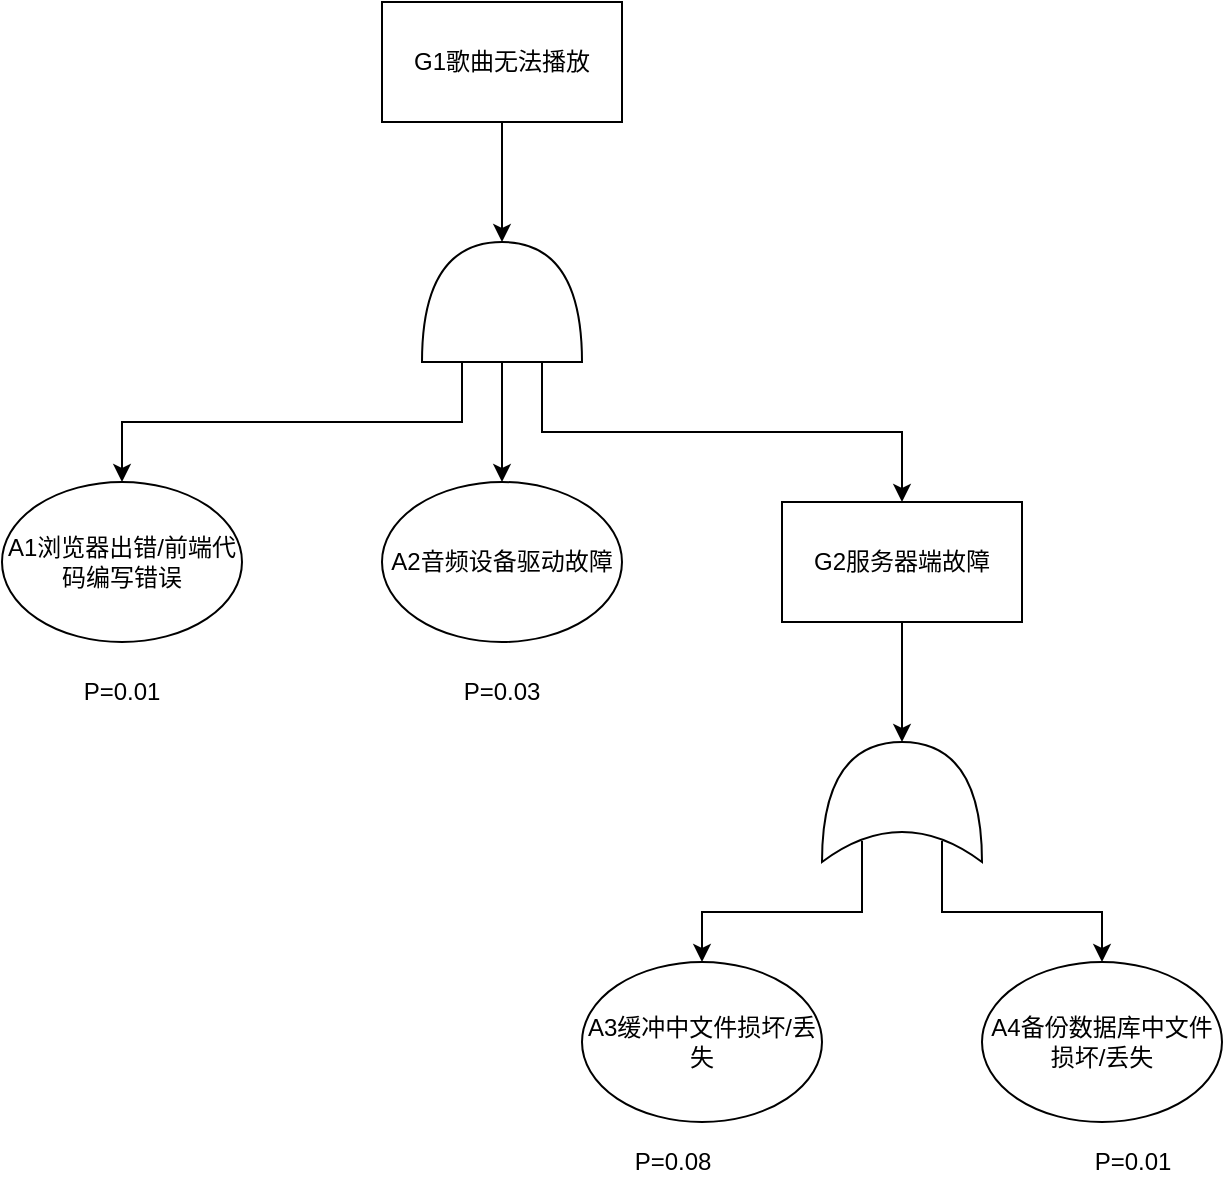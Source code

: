 <mxfile version="18.0.1" type="device"><diagram id="2ToHenA2qEoaKphkcko7" name="Page-1"><mxGraphModel dx="2302" dy="1122" grid="1" gridSize="10" guides="1" tooltips="1" connect="1" arrows="1" fold="1" page="1" pageScale="1" pageWidth="827" pageHeight="1169" math="0" shadow="0"><root><mxCell id="0"/><mxCell id="1" parent="0"/><mxCell id="5UzLPibdAL68msqtJAkA-14" style="edgeStyle=orthogonalEdgeStyle;rounded=0;orthogonalLoop=1;jettySize=auto;html=1;entryX=1;entryY=0.5;entryDx=0;entryDy=0;entryPerimeter=0;" edge="1" parent="1" source="5UzLPibdAL68msqtJAkA-1" target="5UzLPibdAL68msqtJAkA-8"><mxGeometry relative="1" as="geometry"/></mxCell><mxCell id="5UzLPibdAL68msqtJAkA-1" value="G1歌曲无法播放" style="rounded=0;whiteSpace=wrap;html=1;" vertex="1" parent="1"><mxGeometry x="280" y="210" width="120" height="60" as="geometry"/></mxCell><mxCell id="5UzLPibdAL68msqtJAkA-21" style="edgeStyle=orthogonalEdgeStyle;rounded=0;orthogonalLoop=1;jettySize=auto;html=1;exitX=0.175;exitY=0.25;exitDx=0;exitDy=0;exitPerimeter=0;entryX=0.5;entryY=0;entryDx=0;entryDy=0;" edge="1" parent="1" source="5UzLPibdAL68msqtJAkA-3" target="5UzLPibdAL68msqtJAkA-11"><mxGeometry relative="1" as="geometry"/></mxCell><mxCell id="5UzLPibdAL68msqtJAkA-22" style="edgeStyle=orthogonalEdgeStyle;rounded=0;orthogonalLoop=1;jettySize=auto;html=1;exitX=0.175;exitY=0.75;exitDx=0;exitDy=0;exitPerimeter=0;entryX=0.5;entryY=0;entryDx=0;entryDy=0;" edge="1" parent="1" source="5UzLPibdAL68msqtJAkA-3" target="5UzLPibdAL68msqtJAkA-20"><mxGeometry relative="1" as="geometry"/></mxCell><mxCell id="5UzLPibdAL68msqtJAkA-3" value="" style="shape=xor;whiteSpace=wrap;html=1;rotation=-90;" vertex="1" parent="1"><mxGeometry x="510" y="570" width="60" height="80" as="geometry"/></mxCell><mxCell id="5UzLPibdAL68msqtJAkA-16" style="edgeStyle=orthogonalEdgeStyle;rounded=0;orthogonalLoop=1;jettySize=auto;html=1;exitX=0;exitY=0.5;exitDx=0;exitDy=0;exitPerimeter=0;" edge="1" parent="1" source="5UzLPibdAL68msqtJAkA-8" target="5UzLPibdAL68msqtJAkA-12"><mxGeometry relative="1" as="geometry"/></mxCell><mxCell id="5UzLPibdAL68msqtJAkA-17" style="edgeStyle=orthogonalEdgeStyle;rounded=0;orthogonalLoop=1;jettySize=auto;html=1;exitX=0;exitY=0.25;exitDx=0;exitDy=0;exitPerimeter=0;entryX=0.5;entryY=0;entryDx=0;entryDy=0;" edge="1" parent="1" source="5UzLPibdAL68msqtJAkA-8" target="5UzLPibdAL68msqtJAkA-13"><mxGeometry relative="1" as="geometry"/></mxCell><mxCell id="5UzLPibdAL68msqtJAkA-18" style="edgeStyle=orthogonalEdgeStyle;rounded=0;orthogonalLoop=1;jettySize=auto;html=1;exitX=0;exitY=0.75;exitDx=0;exitDy=0;exitPerimeter=0;entryX=0.5;entryY=0;entryDx=0;entryDy=0;" edge="1" parent="1" source="5UzLPibdAL68msqtJAkA-8" target="5UzLPibdAL68msqtJAkA-9"><mxGeometry relative="1" as="geometry"/></mxCell><mxCell id="5UzLPibdAL68msqtJAkA-8" value="" style="shape=or;whiteSpace=wrap;html=1;rotation=-90;" vertex="1" parent="1"><mxGeometry x="310" y="320" width="60" height="80" as="geometry"/></mxCell><mxCell id="5UzLPibdAL68msqtJAkA-19" style="edgeStyle=orthogonalEdgeStyle;rounded=0;orthogonalLoop=1;jettySize=auto;html=1;exitX=0.5;exitY=1;exitDx=0;exitDy=0;entryX=1;entryY=0.5;entryDx=0;entryDy=0;entryPerimeter=0;" edge="1" parent="1" source="5UzLPibdAL68msqtJAkA-9" target="5UzLPibdAL68msqtJAkA-3"><mxGeometry relative="1" as="geometry"/></mxCell><mxCell id="5UzLPibdAL68msqtJAkA-9" value="G2服务器端故障" style="rounded=0;whiteSpace=wrap;html=1;" vertex="1" parent="1"><mxGeometry x="480" y="460" width="120" height="60" as="geometry"/></mxCell><mxCell id="5UzLPibdAL68msqtJAkA-11" value="A3缓冲中文件损坏/丢失" style="ellipse;whiteSpace=wrap;html=1;" vertex="1" parent="1"><mxGeometry x="380" y="690" width="120" height="80" as="geometry"/></mxCell><mxCell id="5UzLPibdAL68msqtJAkA-12" value="A2音频设备驱动故障" style="ellipse;whiteSpace=wrap;html=1;" vertex="1" parent="1"><mxGeometry x="280" y="450" width="120" height="80" as="geometry"/></mxCell><mxCell id="5UzLPibdAL68msqtJAkA-13" value="A1浏览器出错/前端代码编写错误" style="ellipse;whiteSpace=wrap;html=1;" vertex="1" parent="1"><mxGeometry x="90" y="450" width="120" height="80" as="geometry"/></mxCell><mxCell id="5UzLPibdAL68msqtJAkA-20" value="A4备份数据库中文件损坏/丢失" style="ellipse;whiteSpace=wrap;html=1;" vertex="1" parent="1"><mxGeometry x="580" y="690" width="120" height="80" as="geometry"/></mxCell><mxCell id="5UzLPibdAL68msqtJAkA-23" value="P=0.01" style="text;html=1;strokeColor=none;fillColor=none;align=center;verticalAlign=middle;whiteSpace=wrap;rounded=0;" vertex="1" parent="1"><mxGeometry x="120" y="540" width="60" height="30" as="geometry"/></mxCell><mxCell id="5UzLPibdAL68msqtJAkA-24" value="P=0.03" style="text;html=1;strokeColor=none;fillColor=none;align=center;verticalAlign=middle;whiteSpace=wrap;rounded=0;" vertex="1" parent="1"><mxGeometry x="310" y="540" width="60" height="30" as="geometry"/></mxCell><mxCell id="5UzLPibdAL68msqtJAkA-25" value="P=0.08" style="text;html=1;align=center;verticalAlign=middle;resizable=0;points=[];autosize=1;strokeColor=none;fillColor=none;" vertex="1" parent="1"><mxGeometry x="400" y="780" width="50" height="20" as="geometry"/></mxCell><mxCell id="5UzLPibdAL68msqtJAkA-26" value="P=0.01" style="text;html=1;align=center;verticalAlign=middle;resizable=0;points=[];autosize=1;strokeColor=none;fillColor=none;" vertex="1" parent="1"><mxGeometry x="630" y="780" width="50" height="20" as="geometry"/></mxCell></root></mxGraphModel></diagram></mxfile>